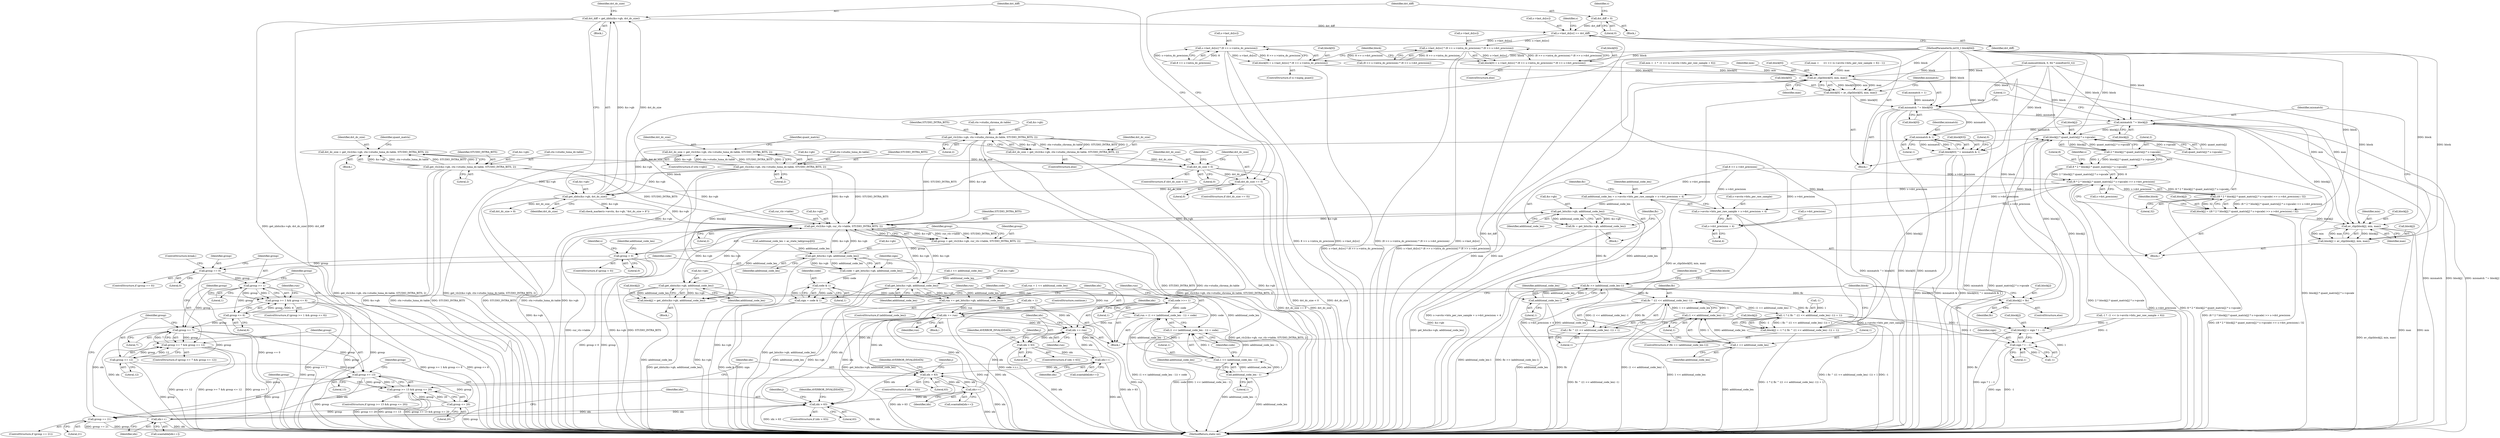digraph "0_FFmpeg_d227ed5d598340e719eff7156b1aa0a4469e9a6a@pointer" {
"1000321" [label="(Call,s->last_dc[cc] += dct_diff)"];
"1000290" [label="(Call,dct_diff = 0)"];
"1000295" [label="(Call,dct_diff = get_xbits(&s->gb, dct_dc_size))"];
"1000297" [label="(Call,get_xbits(&s->gb, dct_dc_size))"];
"1000254" [label="(Call,get_vlc2(&s->gb, ctx->studio_chroma_dc.table, STUDIO_INTRA_BITS, 2))"];
"1000239" [label="(Call,get_vlc2(&s->gb, ctx->studio_luma_dc.table, STUDIO_INTRA_BITS, 2))"];
"1000207" [label="(Call,get_vlc2(&s->gb, ctx->studio_luma_dc.table, STUDIO_INTRA_BITS, 2))"];
"1000286" [label="(Call,dct_dc_size == 0)"];
"1000272" [label="(Call,dct_dc_size < 0)"];
"1000252" [label="(Call,dct_dc_size = get_vlc2(&s->gb, ctx->studio_chroma_dc.table, STUDIO_INTRA_BITS, 2))"];
"1000237" [label="(Call,dct_dc_size = get_vlc2(&s->gb, ctx->studio_luma_dc.table, STUDIO_INTRA_BITS, 2))"];
"1000205" [label="(Call,dct_dc_size = get_vlc2(&s->gb, ctx->studio_luma_dc.table, STUDIO_INTRA_BITS, 2))"];
"1000336" [label="(Call,s->last_dc[cc] * (8 >> s->intra_dc_precision))"];
"1000332" [label="(Call,block[0] = s->last_dc[cc] * (8 >> s->intra_dc_precision))"];
"1000373" [label="(Call,av_clip(block[0], min, max))"];
"1000369" [label="(Call,block[0] = av_clip(block[0], min, max))"];
"1000379" [label="(Call,mismatch ^= block[0])"];
"1000659" [label="(Call,mismatch ^= block[j])"];
"1000634" [label="(Call,block[j] * quant_matrix[j] * s->qscale)"];
"1000632" [label="(Call,2 * block[j] * quant_matrix[j] * s->qscale)"];
"1000630" [label="(Call,8 * 2 * block[j] * quant_matrix[j] * s->qscale)"];
"1000629" [label="(Call,(8 * 2 * block[j] * quant_matrix[j] * s->qscale) >> s->dct_precision)"];
"1000575" [label="(Call,additional_code_len = s->avctx->bits_per_raw_sample + s->dct_precision + 4)"];
"1000590" [label="(Call,get_bits(&s->gb, additional_code_len))"];
"1000389" [label="(Call,get_vlc2(&s->gb, cur_vlc->table, STUDIO_INTRA_BITS, 2))"];
"1000387" [label="(Call,group = get_vlc2(&s->gb, cur_vlc->table, STUDIO_INTRA_BITS, 2))"];
"1000400" [label="(Call,group < 0)"];
"1000432" [label="(Call,group == 0)"];
"1000440" [label="(Call,group >= 1)"];
"1000439" [label="(Call,group >= 1 && group <= 6)"];
"1000443" [label="(Call,group <= 6)"];
"1000469" [label="(Call,group >= 7)"];
"1000468" [label="(Call,group >= 7 && group <= 12)"];
"1000472" [label="(Call,group <= 12)"];
"1000528" [label="(Call,group >= 13)"];
"1000527" [label="(Call,group >= 13 && group <= 20)"];
"1000531" [label="(Call,group <= 20)"];
"1000559" [label="(Call,group == 21)"];
"1000456" [label="(Call,get_bits(&s->gb, additional_code_len))"];
"1000454" [label="(Call,run += get_bits(&s->gb, additional_code_len))"];
"1000462" [label="(Call,idx += run)"];
"1000501" [label="(Call,idx += run)"];
"1000505" [label="(Call,idx > 63)"];
"1000514" [label="(Call,idx++)"];
"1000536" [label="(Call,idx > 63)"];
"1000545" [label="(Call,idx++)"];
"1000564" [label="(Call,idx > 63)"];
"1000573" [label="(Call,idx++)"];
"1000478" [label="(Call,get_bits(&s->gb, additional_code_len))"];
"1000476" [label="(Call,code = get_bits(&s->gb, additional_code_len))"];
"1000486" [label="(Call,code & 1)"];
"1000484" [label="(Call,sign = code & 1)"];
"1000489" [label="(Call,code >>= 1)"];
"1000492" [label="(Call,run = (1 << (additional_code_len - 1)) + code)"];
"1000494" [label="(Call,(1 << (additional_code_len - 1)) + code)"];
"1000497" [label="(Call,additional_code_len - 1)"];
"1000495" [label="(Call,1 << (additional_code_len - 1))"];
"1000551" [label="(Call,get_xbits(&s->gb, additional_code_len))"];
"1000547" [label="(Call,block[j] = get_xbits(&s->gb, additional_code_len))"];
"1000588" [label="(Call,flc = get_bits(&s->gb, additional_code_len))"];
"1000597" [label="(Call,flc >> (additional_code_len-1))"];
"1000610" [label="(Call,flc ^ ((1 << additional_code_len) -1))"];
"1000606" [label="(Call,-1 * (( flc ^ ((1 << additional_code_len) -1)) + 1))"];
"1000516" [label="(Call,block[j] = sign ? 1 : -1)"];
"1000520" [label="(Call,sign ? 1 : -1)"];
"1000602" [label="(Call,block[j] = -1 * (( flc ^ ((1 << additional_code_len) -1)) + 1))"];
"1000609" [label="(Call,( flc ^ ((1 << additional_code_len) -1)) + 1)"];
"1000619" [label="(Call,block[j] = flc)"];
"1000599" [label="(Call,additional_code_len-1)"];
"1000613" [label="(Call,1 << additional_code_len)"];
"1000612" [label="(Call,(1 << additional_code_len) -1)"];
"1000577" [label="(Call,s->avctx->bits_per_raw_sample + s->dct_precision + 4)"];
"1000583" [label="(Call,s->dct_precision + 4)"];
"1000628" [label="(Call,((8 * 2 * block[j] * quant_matrix[j] * s->qscale) >> s->dct_precision) / 32)"];
"1000624" [label="(Call,block[j] = ((8 * 2 * block[j] * quant_matrix[j] * s->qscale) >> s->dct_precision) / 32)"];
"1000653" [label="(Call,av_clip(block[j], min, max))"];
"1000649" [label="(Call,block[j] = av_clip(block[j], min, max))"];
"1000668" [label="(Call,mismatch & 1)"];
"1000664" [label="(Call,block[63] ^= mismatch & 1)"];
"1000352" [label="(Call,s->last_dc[cc] * (8 >> s->intra_dc_precision) * (8 >> s->dct_precision))"];
"1000348" [label="(Call,block[0] = s->last_dc[cc] * (8 >> s->intra_dc_precision) * (8 >> s->dct_precision))"];
"1000576" [label="(Identifier,additional_code_len)"];
"1000465" [label="(ControlStructure,continue;)"];
"1000400" [label="(Call,group < 0)"];
"1000629" [label="(Call,(8 * 2 * block[j] * quant_matrix[j] * s->qscale) >> s->dct_precision)"];
"1000438" [label="(ControlStructure,if (group >= 1 && group <= 6))"];
"1000385" [label="(Literal,1)"];
"1000660" [label="(Identifier,mismatch)"];
"1000388" [label="(Identifier,group)"];
"1000491" [label="(Literal,1)"];
"1000443" [label="(Call,group <= 6)"];
"1000668" [label="(Call,mismatch & 1)"];
"1000527" [label="(Call,group >= 13 && group <= 20)"];
"1000523" [label="(Call,-1)"];
"1000645" [label="(Call,s->dct_precision)"];
"1000651" [label="(Identifier,block)"];
"1000573" [label="(Call,idx++)"];
"1000507" [label="(Literal,63)"];
"1000597" [label="(Call,flc >> (additional_code_len-1))"];
"1000600" [label="(Identifier,additional_code_len)"];
"1000252" [label="(Call,dct_dc_size = get_vlc2(&s->gb, ctx->studio_chroma_dc.table, STUDIO_INTRA_BITS, 2))"];
"1000463" [label="(Identifier,idx)"];
"1000536" [label="(Call,idx > 63)"];
"1000623" [label="(Identifier,flc)"];
"1000492" [label="(Call,run = (1 << (additional_code_len - 1)) + code)"];
"1000264" [label="(Identifier,STUDIO_INTRA_BITS)"];
"1000406" [label="(Identifier,s)"];
"1000399" [label="(ControlStructure,if (group < 0))"];
"1000386" [label="(Block,)"];
"1000484" [label="(Call,sign = code & 1)"];
"1000552" [label="(Call,&s->gb)"];
"1000503" [label="(Identifier,run)"];
"1000630" [label="(Call,8 * 2 * block[j] * quant_matrix[j] * s->qscale)"];
"1000187" [label="(Call,mismatch = 1)"];
"1000250" [label="(Literal,2)"];
"1000272" [label="(Call,dct_dc_size < 0)"];
"1000369" [label="(Call,block[0] = av_clip(block[0], min, max))"];
"1000604" [label="(Identifier,block)"];
"1000442" [label="(Literal,1)"];
"1000547" [label="(Call,block[j] = get_xbits(&s->gb, additional_code_len))"];
"1000609" [label="(Call,( flc ^ ((1 << additional_code_len) -1)) + 1)"];
"1000615" [label="(Identifier,additional_code_len)"];
"1000364" [label="(Call,8 >> s->dct_precision)"];
"1000472" [label="(Call,group <= 12)"];
"1000201" [label="(Block,)"];
"1000498" [label="(Identifier,additional_code_len)"];
"1000302" [label="(Identifier,dct_dc_size)"];
"1000548" [label="(Call,block[j])"];
"1000233" [label="(ControlStructure,if (ctx->rgb))"];
"1000432" [label="(Call,group == 0)"];
"1000332" [label="(Call,block[0] = s->last_dc[cc] * (8 >> s->intra_dc_precision))"];
"1000473" [label="(Identifier,group)"];
"1000371" [label="(Identifier,block)"];
"1000298" [label="(Call,&s->gb)"];
"1000497" [label="(Call,additional_code_len - 1)"];
"1000624" [label="(Call,block[j] = ((8 * 2 * block[j] * quant_matrix[j] * s->qscale) >> s->dct_precision) / 32)"];
"1000456" [label="(Call,get_bits(&s->gb, additional_code_len))"];
"1000297" [label="(Call,get_xbits(&s->gb, dct_dc_size))"];
"1000109" [label="(MethodParameterIn,int32_t block[64])"];
"1000434" [label="(Literal,0)"];
"1000612" [label="(Call,(1 << additional_code_len) -1)"];
"1000470" [label="(Identifier,group)"];
"1000664" [label="(Call,block[63] ^= mismatch & 1)"];
"1000506" [label="(Identifier,idx)"];
"1000322" [label="(Call,s->last_dc[cc])"];
"1000486" [label="(Call,code & 1)"];
"1000628" [label="(Call,((8 * 2 * block[j] * quant_matrix[j] * s->qscale) >> s->dct_precision) / 32)"];
"1000560" [label="(Identifier,group)"];
"1000570" [label="(Identifier,j)"];
"1000520" [label="(Call,sign ? 1 : -1)"];
"1000596" [label="(ControlStructure,if (flc >> (additional_code_len-1)))"];
"1000330" [label="(Identifier,s)"];
"1000526" [label="(ControlStructure,if (group >= 13 && group <= 20))"];
"1000496" [label="(Literal,1)"];
"1000336" [label="(Call,s->last_dc[cc] * (8 >> s->intra_dc_precision))"];
"1000649" [label="(Call,block[j] = av_clip(block[j], min, max))"];
"1000564" [label="(Call,idx > 63)"];
"1000669" [label="(Identifier,mismatch)"];
"1000265" [label="(Literal,2)"];
"1000517" [label="(Call,block[j])"];
"1000542" [label="(Identifier,j)"];
"1000324" [label="(Identifier,s)"];
"1000568" [label="(Identifier,AVERROR_INVALIDDATA)"];
"1000286" [label="(Call,dct_dc_size == 0)"];
"1000253" [label="(Identifier,dct_dc_size)"];
"1000565" [label="(Identifier,idx)"];
"1000632" [label="(Call,2 * block[j] * quant_matrix[j] * s->qscale)"];
"1000625" [label="(Call,block[j])"];
"1000212" [label="(Call,ctx->studio_luma_dc.table)"];
"1000333" [label="(Call,block[0])"];
"1000381" [label="(Call,block[0])"];
"1000433" [label="(Identifier,group)"];
"1000159" [label="(Call,min = -1 *  (1 << (s->avctx->bits_per_raw_sample + 6)))"];
"1000439" [label="(Call,group >= 1 && group <= 6)"];
"1000537" [label="(Identifier,idx)"];
"1000595" [label="(Identifier,additional_code_len)"];
"1000505" [label="(Call,idx > 63)"];
"1000327" [label="(Identifier,dct_diff)"];
"1000217" [label="(Identifier,STUDIO_INTRA_BITS)"];
"1000485" [label="(Identifier,sign)"];
"1000659" [label="(Call,mismatch ^= block[j])"];
"1000588" [label="(Call,flc = get_bits(&s->gb, additional_code_len))"];
"1000500" [label="(Identifier,code)"];
"1000259" [label="(Call,ctx->studio_chroma_dc.table)"];
"1000577" [label="(Call,s->avctx->bits_per_raw_sample + s->dct_precision + 4)"];
"1000571" [label="(Call,scantable[idx++])"];
"1000672" [label="(Literal,0)"];
"1000387" [label="(Call,group = get_vlc2(&s->gb, cur_vlc->table, STUDIO_INTRA_BITS, 2))"];
"1000352" [label="(Call,s->last_dc[cc] * (8 >> s->intra_dc_precision) * (8 >> s->dct_precision))"];
"1000446" [label="(Block,)"];
"1000530" [label="(Literal,13)"];
"1000635" [label="(Call,block[j])"];
"1000287" [label="(Identifier,dct_dc_size)"];
"1000412" [label="(Call,additional_code_len = ac_state_tab[group][0])"];
"1000511" [label="(Identifier,j)"];
"1000543" [label="(Call,scantable[idx++])"];
"1000561" [label="(Literal,21)"];
"1000448" [label="(Identifier,run)"];
"1000305" [label="(Identifier,dct_dc_size)"];
"1000474" [label="(Literal,12)"];
"1000634" [label="(Call,block[j] * quant_matrix[j] * s->qscale)"];
"1000444" [label="(Identifier,group)"];
"1000540" [label="(Identifier,AVERROR_INVALIDDATA)"];
"1000379" [label="(Call,mismatch ^= block[0])"];
"1000493" [label="(Identifier,run)"];
"1000190" [label="(Call,memset(block, 0, 64 * sizeof(int32_t)))"];
"1000161" [label="(Call,-1 *  (1 << (s->avctx->bits_per_raw_sample + 6)))"];
"1000267" [label="(Identifier,quant_matrix)"];
"1000532" [label="(Identifier,group)"];
"1000440" [label="(Call,group >= 1)"];
"1000452" [label="(ControlStructure,if (additional_code_len))"];
"1000613" [label="(Call,1 << additional_code_len)"];
"1000254" [label="(Call,get_vlc2(&s->gb, ctx->studio_chroma_dc.table, STUDIO_INTRA_BITS, 2))"];
"1000455" [label="(Identifier,run)"];
"1000488" [label="(Literal,1)"];
"1000461" [label="(Identifier,additional_code_len)"];
"1000535" [label="(ControlStructure,if (idx > 63))"];
"1000285" [label="(ControlStructure,if (dct_dc_size == 0))"];
"1000291" [label="(Identifier,dct_diff)"];
"1000476" [label="(Call,code = get_bits(&s->gb, additional_code_len))"];
"1000626" [label="(Identifier,block)"];
"1000499" [label="(Literal,1)"];
"1000558" [label="(ControlStructure,if (group == 21))"];
"1000342" [label="(Call,8 >> s->intra_dc_precision)"];
"1000583" [label="(Call,s->dct_precision + 4)"];
"1000380" [label="(Identifier,mismatch)"];
"1000638" [label="(Call,quant_matrix[j] * s->qscale)"];
"1000337" [label="(Call,s->last_dc[cc])"];
"1000447" [label="(Call,run = 1 << additional_code_len)"];
"1000292" [label="(Literal,0)"];
"1000377" [label="(Identifier,min)"];
"1000534" [label="(Block,)"];
"1000521" [label="(Identifier,sign)"];
"1000441" [label="(Identifier,group)"];
"1000240" [label="(Call,&s->gb)"];
"1000489" [label="(Call,code >>= 1)"];
"1000531" [label="(Call,group <= 20)"];
"1000606" [label="(Call,-1 * (( flc ^ ((1 << additional_code_len) -1)) + 1))"];
"1000475" [label="(Block,)"];
"1000126" [label="(Call,idx = 1)"];
"1000620" [label="(Call,block[j])"];
"1000587" [label="(Literal,4)"];
"1000374" [label="(Call,block[0])"];
"1000468" [label="(Call,group >= 7 && group <= 12)"];
"1000244" [label="(Call,ctx->studio_luma_dc.table)"];
"1000478" [label="(Call,get_bits(&s->gb, additional_code_len))"];
"1000431" [label="(ControlStructure,if (group == 0))"];
"1000614" [label="(Literal,1)"];
"1000658" [label="(Identifier,max)"];
"1000546" [label="(Identifier,idx)"];
"1000290" [label="(Call,dct_diff = 0)"];
"1000619" [label="(Call,block[j] = flc)"];
"1000650" [label="(Call,block[j])"];
"1000490" [label="(Identifier,code)"];
"1000516" [label="(Call,block[j] = sign ? 1 : -1)"];
"1000494" [label="(Call,(1 << (additional_code_len - 1)) + code)"];
"1000483" [label="(Identifier,additional_code_len)"];
"1000522" [label="(Literal,1)"];
"1000654" [label="(Call,block[j])"];
"1000502" [label="(Identifier,idx)"];
"1000607" [label="(Call,-1)"];
"1000271" [label="(ControlStructure,if (dct_dc_size < 0))"];
"1000479" [label="(Call,&s->gb)"];
"1000238" [label="(Identifier,dct_dc_size)"];
"1000349" [label="(Call,block[0])"];
"1000538" [label="(Literal,63)"];
"1000661" [label="(Call,block[j])"];
"1000445" [label="(Literal,6)"];
"1000304" [label="(Call,dct_dc_size > 8)"];
"1000545" [label="(Call,idx++)"];
"1000633" [label="(Literal,2)"];
"1000574" [label="(Identifier,idx)"];
"1000617" [label="(Literal,1)"];
"1000401" [label="(Identifier,group)"];
"1000467" [label="(ControlStructure,if (group >= 7 && group <= 12))"];
"1000495" [label="(Call,1 << (additional_code_len - 1))"];
"1000665" [label="(Call,block[63])"];
"1000394" [label="(Call,cur_vlc->table)"];
"1000562" [label="(Block,)"];
"1000602" [label="(Call,block[j] = -1 * (( flc ^ ((1 << additional_code_len) -1)) + 1))"];
"1000471" [label="(Literal,7)"];
"1000449" [label="(Call,1 << additional_code_len)"];
"1000563" [label="(ControlStructure,if (idx > 63))"];
"1000590" [label="(Call,get_bits(&s->gb, additional_code_len))"];
"1000591" [label="(Call,&s->gb)"];
"1000512" [label="(Call,scantable[idx++])"];
"1000207" [label="(Call,get_vlc2(&s->gb, ctx->studio_luma_dc.table, STUDIO_INTRA_BITS, 2))"];
"1000347" [label="(ControlStructure,else)"];
"1000603" [label="(Call,block[j])"];
"1000255" [label="(Call,&s->gb)"];
"1000294" [label="(Block,)"];
"1000288" [label="(Literal,0)"];
"1000529" [label="(Identifier,group)"];
"1000464" [label="(Identifier,run)"];
"1000610" [label="(Call,flc ^ ((1 << additional_code_len) -1))"];
"1000646" [label="(Identifier,s)"];
"1000289" [label="(Block,)"];
"1000239" [label="(Call,get_vlc2(&s->gb, ctx->studio_luma_dc.table, STUDIO_INTRA_BITS, 2))"];
"1000378" [label="(Identifier,max)"];
"1000653" [label="(Call,av_clip(block[j], min, max))"];
"1000575" [label="(Call,additional_code_len = s->avctx->bits_per_raw_sample + s->dct_precision + 4)"];
"1000599" [label="(Call,additional_code_len-1)"];
"1000348" [label="(Call,block[0] = s->last_dc[cc] * (8 >> s->intra_dc_precision) * (8 >> s->dct_precision))"];
"1000321" [label="(Call,s->last_dc[cc] += dct_diff)"];
"1000477" [label="(Identifier,code)"];
"1000589" [label="(Identifier,flc)"];
"1000220" [label="(Identifier,quant_matrix)"];
"1000598" [label="(Identifier,flc)"];
"1000584" [label="(Call,s->dct_precision)"];
"1000670" [label="(Literal,1)"];
"1000436" [label="(ControlStructure,break;)"];
"1000218" [label="(Literal,2)"];
"1000469" [label="(Call,group >= 7)"];
"1000389" [label="(Call,get_vlc2(&s->gb, cur_vlc->table, STUDIO_INTRA_BITS, 2))"];
"1000454" [label="(Call,run += get_bits(&s->gb, additional_code_len))"];
"1000509" [label="(Identifier,AVERROR_INVALIDDATA)"];
"1000295" [label="(Call,dct_diff = get_xbits(&s->gb, dct_dc_size))"];
"1000390" [label="(Call,&s->gb)"];
"1000296" [label="(Identifier,dct_diff)"];
"1000648" [label="(Literal,32)"];
"1000174" [label="(Call,max =      ((1 << (s->avctx->bits_per_raw_sample + 6)) - 1))"];
"1000514" [label="(Call,idx++)"];
"1000578" [label="(Call,s->avctx->bits_per_raw_sample)"];
"1000251" [label="(ControlStructure,else)"];
"1000618" [label="(ControlStructure,else)"];
"1000397" [label="(Identifier,STUDIO_INTRA_BITS)"];
"1000457" [label="(Call,&s->gb)"];
"1000205" [label="(Call,dct_dc_size = get_vlc2(&s->gb, ctx->studio_luma_dc.table, STUDIO_INTRA_BITS, 2))"];
"1000402" [label="(Literal,0)"];
"1000559" [label="(Call,group == 21)"];
"1000601" [label="(Literal,1)"];
"1000501" [label="(Call,idx += run)"];
"1000328" [label="(ControlStructure,if (s->mpeg_quant))"];
"1000566" [label="(Literal,63)"];
"1000249" [label="(Identifier,STUDIO_INTRA_BITS)"];
"1000487" [label="(Identifier,code)"];
"1000515" [label="(Identifier,idx)"];
"1000370" [label="(Call,block[0])"];
"1000621" [label="(Identifier,block)"];
"1000413" [label="(Identifier,additional_code_len)"];
"1000611" [label="(Identifier,flc)"];
"1000273" [label="(Identifier,dct_dc_size)"];
"1000528" [label="(Call,group >= 13)"];
"1000111" [label="(Block,)"];
"1000616" [label="(Literal,1)"];
"1000358" [label="(Call,(8 >> s->intra_dc_precision) * (8 >> s->dct_precision))"];
"1000373" [label="(Call,av_clip(block[0], min, max))"];
"1000237" [label="(Call,dct_dc_size = get_vlc2(&s->gb, ctx->studio_luma_dc.table, STUDIO_INTRA_BITS, 2))"];
"1000206" [label="(Identifier,dct_dc_size)"];
"1000551" [label="(Call,get_xbits(&s->gb, additional_code_len))"];
"1000556" [label="(Identifier,additional_code_len)"];
"1000631" [label="(Literal,8)"];
"1000504" [label="(ControlStructure,if (idx > 63))"];
"1000398" [label="(Literal,2)"];
"1000673" [label="(MethodReturn,static int)"];
"1000208" [label="(Call,&s->gb)"];
"1000278" [label="(Identifier,s)"];
"1000353" [label="(Call,s->last_dc[cc])"];
"1000462" [label="(Call,idx += run)"];
"1000657" [label="(Identifier,min)"];
"1000274" [label="(Literal,0)"];
"1000310" [label="(Call,check_marker(s->avctx, &s->gb, \"dct_dc_size > 8\"))"];
"1000533" [label="(Literal,20)"];
"1000321" -> "1000111"  [label="AST: "];
"1000321" -> "1000327"  [label="CFG: "];
"1000322" -> "1000321"  [label="AST: "];
"1000327" -> "1000321"  [label="AST: "];
"1000330" -> "1000321"  [label="CFG: "];
"1000321" -> "1000673"  [label="DDG: dct_diff"];
"1000290" -> "1000321"  [label="DDG: dct_diff"];
"1000295" -> "1000321"  [label="DDG: dct_diff"];
"1000321" -> "1000336"  [label="DDG: s->last_dc[cc]"];
"1000321" -> "1000352"  [label="DDG: s->last_dc[cc]"];
"1000290" -> "1000289"  [label="AST: "];
"1000290" -> "1000292"  [label="CFG: "];
"1000291" -> "1000290"  [label="AST: "];
"1000292" -> "1000290"  [label="AST: "];
"1000324" -> "1000290"  [label="CFG: "];
"1000295" -> "1000294"  [label="AST: "];
"1000295" -> "1000297"  [label="CFG: "];
"1000296" -> "1000295"  [label="AST: "];
"1000297" -> "1000295"  [label="AST: "];
"1000305" -> "1000295"  [label="CFG: "];
"1000295" -> "1000673"  [label="DDG: dct_diff"];
"1000295" -> "1000673"  [label="DDG: get_xbits(&s->gb, dct_dc_size)"];
"1000297" -> "1000295"  [label="DDG: &s->gb"];
"1000297" -> "1000295"  [label="DDG: dct_dc_size"];
"1000297" -> "1000302"  [label="CFG: "];
"1000298" -> "1000297"  [label="AST: "];
"1000302" -> "1000297"  [label="AST: "];
"1000297" -> "1000673"  [label="DDG: &s->gb"];
"1000254" -> "1000297"  [label="DDG: &s->gb"];
"1000239" -> "1000297"  [label="DDG: &s->gb"];
"1000207" -> "1000297"  [label="DDG: &s->gb"];
"1000286" -> "1000297"  [label="DDG: dct_dc_size"];
"1000297" -> "1000304"  [label="DDG: dct_dc_size"];
"1000297" -> "1000310"  [label="DDG: &s->gb"];
"1000297" -> "1000389"  [label="DDG: &s->gb"];
"1000254" -> "1000252"  [label="AST: "];
"1000254" -> "1000265"  [label="CFG: "];
"1000255" -> "1000254"  [label="AST: "];
"1000259" -> "1000254"  [label="AST: "];
"1000264" -> "1000254"  [label="AST: "];
"1000265" -> "1000254"  [label="AST: "];
"1000252" -> "1000254"  [label="CFG: "];
"1000254" -> "1000673"  [label="DDG: ctx->studio_chroma_dc.table"];
"1000254" -> "1000673"  [label="DDG: &s->gb"];
"1000254" -> "1000673"  [label="DDG: STUDIO_INTRA_BITS"];
"1000254" -> "1000252"  [label="DDG: &s->gb"];
"1000254" -> "1000252"  [label="DDG: ctx->studio_chroma_dc.table"];
"1000254" -> "1000252"  [label="DDG: STUDIO_INTRA_BITS"];
"1000254" -> "1000252"  [label="DDG: 2"];
"1000254" -> "1000389"  [label="DDG: &s->gb"];
"1000254" -> "1000389"  [label="DDG: STUDIO_INTRA_BITS"];
"1000239" -> "1000237"  [label="AST: "];
"1000239" -> "1000250"  [label="CFG: "];
"1000240" -> "1000239"  [label="AST: "];
"1000244" -> "1000239"  [label="AST: "];
"1000249" -> "1000239"  [label="AST: "];
"1000250" -> "1000239"  [label="AST: "];
"1000237" -> "1000239"  [label="CFG: "];
"1000239" -> "1000673"  [label="DDG: &s->gb"];
"1000239" -> "1000673"  [label="DDG: ctx->studio_luma_dc.table"];
"1000239" -> "1000673"  [label="DDG: STUDIO_INTRA_BITS"];
"1000239" -> "1000237"  [label="DDG: &s->gb"];
"1000239" -> "1000237"  [label="DDG: ctx->studio_luma_dc.table"];
"1000239" -> "1000237"  [label="DDG: STUDIO_INTRA_BITS"];
"1000239" -> "1000237"  [label="DDG: 2"];
"1000239" -> "1000389"  [label="DDG: &s->gb"];
"1000239" -> "1000389"  [label="DDG: STUDIO_INTRA_BITS"];
"1000207" -> "1000205"  [label="AST: "];
"1000207" -> "1000218"  [label="CFG: "];
"1000208" -> "1000207"  [label="AST: "];
"1000212" -> "1000207"  [label="AST: "];
"1000217" -> "1000207"  [label="AST: "];
"1000218" -> "1000207"  [label="AST: "];
"1000205" -> "1000207"  [label="CFG: "];
"1000207" -> "1000673"  [label="DDG: STUDIO_INTRA_BITS"];
"1000207" -> "1000673"  [label="DDG: &s->gb"];
"1000207" -> "1000673"  [label="DDG: ctx->studio_luma_dc.table"];
"1000207" -> "1000205"  [label="DDG: &s->gb"];
"1000207" -> "1000205"  [label="DDG: ctx->studio_luma_dc.table"];
"1000207" -> "1000205"  [label="DDG: STUDIO_INTRA_BITS"];
"1000207" -> "1000205"  [label="DDG: 2"];
"1000207" -> "1000389"  [label="DDG: &s->gb"];
"1000207" -> "1000389"  [label="DDG: STUDIO_INTRA_BITS"];
"1000286" -> "1000285"  [label="AST: "];
"1000286" -> "1000288"  [label="CFG: "];
"1000287" -> "1000286"  [label="AST: "];
"1000288" -> "1000286"  [label="AST: "];
"1000291" -> "1000286"  [label="CFG: "];
"1000296" -> "1000286"  [label="CFG: "];
"1000286" -> "1000673"  [label="DDG: dct_dc_size == 0"];
"1000286" -> "1000673"  [label="DDG: dct_dc_size"];
"1000272" -> "1000286"  [label="DDG: dct_dc_size"];
"1000272" -> "1000271"  [label="AST: "];
"1000272" -> "1000274"  [label="CFG: "];
"1000273" -> "1000272"  [label="AST: "];
"1000274" -> "1000272"  [label="AST: "];
"1000278" -> "1000272"  [label="CFG: "];
"1000287" -> "1000272"  [label="CFG: "];
"1000272" -> "1000673"  [label="DDG: dct_dc_size"];
"1000272" -> "1000673"  [label="DDG: dct_dc_size < 0"];
"1000252" -> "1000272"  [label="DDG: dct_dc_size"];
"1000237" -> "1000272"  [label="DDG: dct_dc_size"];
"1000205" -> "1000272"  [label="DDG: dct_dc_size"];
"1000252" -> "1000251"  [label="AST: "];
"1000253" -> "1000252"  [label="AST: "];
"1000267" -> "1000252"  [label="CFG: "];
"1000252" -> "1000673"  [label="DDG: get_vlc2(&s->gb, ctx->studio_chroma_dc.table, STUDIO_INTRA_BITS, 2)"];
"1000237" -> "1000233"  [label="AST: "];
"1000238" -> "1000237"  [label="AST: "];
"1000267" -> "1000237"  [label="CFG: "];
"1000237" -> "1000673"  [label="DDG: get_vlc2(&s->gb, ctx->studio_luma_dc.table, STUDIO_INTRA_BITS, 2)"];
"1000205" -> "1000201"  [label="AST: "];
"1000206" -> "1000205"  [label="AST: "];
"1000220" -> "1000205"  [label="CFG: "];
"1000205" -> "1000673"  [label="DDG: get_vlc2(&s->gb, ctx->studio_luma_dc.table, STUDIO_INTRA_BITS, 2)"];
"1000336" -> "1000332"  [label="AST: "];
"1000336" -> "1000342"  [label="CFG: "];
"1000337" -> "1000336"  [label="AST: "];
"1000342" -> "1000336"  [label="AST: "];
"1000332" -> "1000336"  [label="CFG: "];
"1000336" -> "1000673"  [label="DDG: 8 >> s->intra_dc_precision"];
"1000336" -> "1000673"  [label="DDG: s->last_dc[cc]"];
"1000336" -> "1000332"  [label="DDG: s->last_dc[cc]"];
"1000336" -> "1000332"  [label="DDG: 8 >> s->intra_dc_precision"];
"1000342" -> "1000336"  [label="DDG: 8"];
"1000342" -> "1000336"  [label="DDG: s->intra_dc_precision"];
"1000332" -> "1000328"  [label="AST: "];
"1000333" -> "1000332"  [label="AST: "];
"1000371" -> "1000332"  [label="CFG: "];
"1000332" -> "1000673"  [label="DDG: s->last_dc[cc] * (8 >> s->intra_dc_precision)"];
"1000109" -> "1000332"  [label="DDG: block"];
"1000332" -> "1000373"  [label="DDG: block[0]"];
"1000373" -> "1000369"  [label="AST: "];
"1000373" -> "1000378"  [label="CFG: "];
"1000374" -> "1000373"  [label="AST: "];
"1000377" -> "1000373"  [label="AST: "];
"1000378" -> "1000373"  [label="AST: "];
"1000369" -> "1000373"  [label="CFG: "];
"1000373" -> "1000673"  [label="DDG: min"];
"1000373" -> "1000673"  [label="DDG: max"];
"1000373" -> "1000369"  [label="DDG: block[0]"];
"1000373" -> "1000369"  [label="DDG: min"];
"1000373" -> "1000369"  [label="DDG: max"];
"1000348" -> "1000373"  [label="DDG: block[0]"];
"1000190" -> "1000373"  [label="DDG: block"];
"1000109" -> "1000373"  [label="DDG: block"];
"1000159" -> "1000373"  [label="DDG: min"];
"1000174" -> "1000373"  [label="DDG: max"];
"1000373" -> "1000653"  [label="DDG: min"];
"1000373" -> "1000653"  [label="DDG: max"];
"1000369" -> "1000111"  [label="AST: "];
"1000370" -> "1000369"  [label="AST: "];
"1000380" -> "1000369"  [label="CFG: "];
"1000369" -> "1000673"  [label="DDG: av_clip(block[0], min, max)"];
"1000109" -> "1000369"  [label="DDG: block"];
"1000369" -> "1000379"  [label="DDG: block[0]"];
"1000379" -> "1000111"  [label="AST: "];
"1000379" -> "1000381"  [label="CFG: "];
"1000380" -> "1000379"  [label="AST: "];
"1000381" -> "1000379"  [label="AST: "];
"1000385" -> "1000379"  [label="CFG: "];
"1000379" -> "1000673"  [label="DDG: mismatch"];
"1000379" -> "1000673"  [label="DDG: mismatch ^= block[0]"];
"1000379" -> "1000673"  [label="DDG: block[0]"];
"1000187" -> "1000379"  [label="DDG: mismatch"];
"1000190" -> "1000379"  [label="DDG: block"];
"1000109" -> "1000379"  [label="DDG: block"];
"1000379" -> "1000659"  [label="DDG: mismatch"];
"1000379" -> "1000668"  [label="DDG: mismatch"];
"1000659" -> "1000386"  [label="AST: "];
"1000659" -> "1000661"  [label="CFG: "];
"1000660" -> "1000659"  [label="AST: "];
"1000661" -> "1000659"  [label="AST: "];
"1000385" -> "1000659"  [label="CFG: "];
"1000659" -> "1000673"  [label="DDG: mismatch"];
"1000659" -> "1000673"  [label="DDG: block[j]"];
"1000659" -> "1000673"  [label="DDG: mismatch ^= block[j]"];
"1000659" -> "1000634"  [label="DDG: block[j]"];
"1000649" -> "1000659"  [label="DDG: block[j]"];
"1000190" -> "1000659"  [label="DDG: block"];
"1000109" -> "1000659"  [label="DDG: block"];
"1000659" -> "1000668"  [label="DDG: mismatch"];
"1000634" -> "1000632"  [label="AST: "];
"1000634" -> "1000638"  [label="CFG: "];
"1000635" -> "1000634"  [label="AST: "];
"1000638" -> "1000634"  [label="AST: "];
"1000632" -> "1000634"  [label="CFG: "];
"1000634" -> "1000673"  [label="DDG: quant_matrix[j] * s->qscale"];
"1000634" -> "1000632"  [label="DDG: block[j]"];
"1000634" -> "1000632"  [label="DDG: quant_matrix[j] * s->qscale"];
"1000547" -> "1000634"  [label="DDG: block[j]"];
"1000190" -> "1000634"  [label="DDG: block"];
"1000602" -> "1000634"  [label="DDG: block[j]"];
"1000516" -> "1000634"  [label="DDG: block[j]"];
"1000619" -> "1000634"  [label="DDG: block[j]"];
"1000109" -> "1000634"  [label="DDG: block"];
"1000638" -> "1000634"  [label="DDG: quant_matrix[j]"];
"1000638" -> "1000634"  [label="DDG: s->qscale"];
"1000632" -> "1000630"  [label="AST: "];
"1000633" -> "1000632"  [label="AST: "];
"1000630" -> "1000632"  [label="CFG: "];
"1000632" -> "1000673"  [label="DDG: block[j] * quant_matrix[j] * s->qscale"];
"1000632" -> "1000630"  [label="DDG: 2"];
"1000632" -> "1000630"  [label="DDG: block[j] * quant_matrix[j] * s->qscale"];
"1000630" -> "1000629"  [label="AST: "];
"1000631" -> "1000630"  [label="AST: "];
"1000646" -> "1000630"  [label="CFG: "];
"1000630" -> "1000673"  [label="DDG: 2 * block[j] * quant_matrix[j] * s->qscale"];
"1000630" -> "1000629"  [label="DDG: 8"];
"1000630" -> "1000629"  [label="DDG: 2 * block[j] * quant_matrix[j] * s->qscale"];
"1000629" -> "1000628"  [label="AST: "];
"1000629" -> "1000645"  [label="CFG: "];
"1000645" -> "1000629"  [label="AST: "];
"1000648" -> "1000629"  [label="CFG: "];
"1000629" -> "1000673"  [label="DDG: 8 * 2 * block[j] * quant_matrix[j] * s->qscale"];
"1000629" -> "1000673"  [label="DDG: s->dct_precision"];
"1000629" -> "1000575"  [label="DDG: s->dct_precision"];
"1000629" -> "1000577"  [label="DDG: s->dct_precision"];
"1000629" -> "1000583"  [label="DDG: s->dct_precision"];
"1000629" -> "1000628"  [label="DDG: 8 * 2 * block[j] * quant_matrix[j] * s->qscale"];
"1000629" -> "1000628"  [label="DDG: s->dct_precision"];
"1000364" -> "1000629"  [label="DDG: s->dct_precision"];
"1000575" -> "1000562"  [label="AST: "];
"1000575" -> "1000577"  [label="CFG: "];
"1000576" -> "1000575"  [label="AST: "];
"1000577" -> "1000575"  [label="AST: "];
"1000589" -> "1000575"  [label="CFG: "];
"1000575" -> "1000673"  [label="DDG: s->avctx->bits_per_raw_sample + s->dct_precision + 4"];
"1000364" -> "1000575"  [label="DDG: s->dct_precision"];
"1000575" -> "1000590"  [label="DDG: additional_code_len"];
"1000590" -> "1000588"  [label="AST: "];
"1000590" -> "1000595"  [label="CFG: "];
"1000591" -> "1000590"  [label="AST: "];
"1000595" -> "1000590"  [label="AST: "];
"1000588" -> "1000590"  [label="CFG: "];
"1000590" -> "1000673"  [label="DDG: &s->gb"];
"1000590" -> "1000389"  [label="DDG: &s->gb"];
"1000590" -> "1000588"  [label="DDG: &s->gb"];
"1000590" -> "1000588"  [label="DDG: additional_code_len"];
"1000389" -> "1000590"  [label="DDG: &s->gb"];
"1000590" -> "1000599"  [label="DDG: additional_code_len"];
"1000389" -> "1000387"  [label="AST: "];
"1000389" -> "1000398"  [label="CFG: "];
"1000390" -> "1000389"  [label="AST: "];
"1000394" -> "1000389"  [label="AST: "];
"1000397" -> "1000389"  [label="AST: "];
"1000398" -> "1000389"  [label="AST: "];
"1000387" -> "1000389"  [label="CFG: "];
"1000389" -> "1000673"  [label="DDG: STUDIO_INTRA_BITS"];
"1000389" -> "1000673"  [label="DDG: cur_vlc->table"];
"1000389" -> "1000673"  [label="DDG: &s->gb"];
"1000389" -> "1000387"  [label="DDG: &s->gb"];
"1000389" -> "1000387"  [label="DDG: cur_vlc->table"];
"1000389" -> "1000387"  [label="DDG: STUDIO_INTRA_BITS"];
"1000389" -> "1000387"  [label="DDG: 2"];
"1000456" -> "1000389"  [label="DDG: &s->gb"];
"1000478" -> "1000389"  [label="DDG: &s->gb"];
"1000310" -> "1000389"  [label="DDG: &s->gb"];
"1000551" -> "1000389"  [label="DDG: &s->gb"];
"1000389" -> "1000456"  [label="DDG: &s->gb"];
"1000389" -> "1000478"  [label="DDG: &s->gb"];
"1000389" -> "1000551"  [label="DDG: &s->gb"];
"1000387" -> "1000386"  [label="AST: "];
"1000388" -> "1000387"  [label="AST: "];
"1000401" -> "1000387"  [label="CFG: "];
"1000387" -> "1000673"  [label="DDG: get_vlc2(&s->gb, cur_vlc->table, STUDIO_INTRA_BITS, 2)"];
"1000387" -> "1000400"  [label="DDG: group"];
"1000400" -> "1000399"  [label="AST: "];
"1000400" -> "1000402"  [label="CFG: "];
"1000401" -> "1000400"  [label="AST: "];
"1000402" -> "1000400"  [label="AST: "];
"1000406" -> "1000400"  [label="CFG: "];
"1000413" -> "1000400"  [label="CFG: "];
"1000400" -> "1000673"  [label="DDG: group"];
"1000400" -> "1000673"  [label="DDG: group < 0"];
"1000400" -> "1000432"  [label="DDG: group"];
"1000432" -> "1000431"  [label="AST: "];
"1000432" -> "1000434"  [label="CFG: "];
"1000433" -> "1000432"  [label="AST: "];
"1000434" -> "1000432"  [label="AST: "];
"1000436" -> "1000432"  [label="CFG: "];
"1000441" -> "1000432"  [label="CFG: "];
"1000432" -> "1000673"  [label="DDG: group == 0"];
"1000432" -> "1000673"  [label="DDG: group"];
"1000432" -> "1000440"  [label="DDG: group"];
"1000440" -> "1000439"  [label="AST: "];
"1000440" -> "1000442"  [label="CFG: "];
"1000441" -> "1000440"  [label="AST: "];
"1000442" -> "1000440"  [label="AST: "];
"1000444" -> "1000440"  [label="CFG: "];
"1000439" -> "1000440"  [label="CFG: "];
"1000440" -> "1000673"  [label="DDG: group"];
"1000440" -> "1000439"  [label="DDG: group"];
"1000440" -> "1000439"  [label="DDG: 1"];
"1000440" -> "1000443"  [label="DDG: group"];
"1000440" -> "1000469"  [label="DDG: group"];
"1000439" -> "1000438"  [label="AST: "];
"1000439" -> "1000443"  [label="CFG: "];
"1000443" -> "1000439"  [label="AST: "];
"1000448" -> "1000439"  [label="CFG: "];
"1000470" -> "1000439"  [label="CFG: "];
"1000439" -> "1000673"  [label="DDG: group <= 6"];
"1000439" -> "1000673"  [label="DDG: group >= 1"];
"1000439" -> "1000673"  [label="DDG: group >= 1 && group <= 6"];
"1000443" -> "1000439"  [label="DDG: group"];
"1000443" -> "1000439"  [label="DDG: 6"];
"1000443" -> "1000445"  [label="CFG: "];
"1000444" -> "1000443"  [label="AST: "];
"1000445" -> "1000443"  [label="AST: "];
"1000443" -> "1000673"  [label="DDG: group"];
"1000443" -> "1000469"  [label="DDG: group"];
"1000469" -> "1000468"  [label="AST: "];
"1000469" -> "1000471"  [label="CFG: "];
"1000470" -> "1000469"  [label="AST: "];
"1000471" -> "1000469"  [label="AST: "];
"1000473" -> "1000469"  [label="CFG: "];
"1000468" -> "1000469"  [label="CFG: "];
"1000469" -> "1000673"  [label="DDG: group"];
"1000469" -> "1000468"  [label="DDG: group"];
"1000469" -> "1000468"  [label="DDG: 7"];
"1000469" -> "1000472"  [label="DDG: group"];
"1000469" -> "1000528"  [label="DDG: group"];
"1000468" -> "1000467"  [label="AST: "];
"1000468" -> "1000472"  [label="CFG: "];
"1000472" -> "1000468"  [label="AST: "];
"1000477" -> "1000468"  [label="CFG: "];
"1000529" -> "1000468"  [label="CFG: "];
"1000468" -> "1000673"  [label="DDG: group <= 12"];
"1000468" -> "1000673"  [label="DDG: group >= 7 && group <= 12"];
"1000468" -> "1000673"  [label="DDG: group >= 7"];
"1000472" -> "1000468"  [label="DDG: group"];
"1000472" -> "1000468"  [label="DDG: 12"];
"1000472" -> "1000474"  [label="CFG: "];
"1000473" -> "1000472"  [label="AST: "];
"1000474" -> "1000472"  [label="AST: "];
"1000472" -> "1000673"  [label="DDG: group"];
"1000472" -> "1000528"  [label="DDG: group"];
"1000528" -> "1000527"  [label="AST: "];
"1000528" -> "1000530"  [label="CFG: "];
"1000529" -> "1000528"  [label="AST: "];
"1000530" -> "1000528"  [label="AST: "];
"1000532" -> "1000528"  [label="CFG: "];
"1000527" -> "1000528"  [label="CFG: "];
"1000528" -> "1000673"  [label="DDG: group"];
"1000528" -> "1000527"  [label="DDG: group"];
"1000528" -> "1000527"  [label="DDG: 13"];
"1000528" -> "1000531"  [label="DDG: group"];
"1000528" -> "1000559"  [label="DDG: group"];
"1000527" -> "1000526"  [label="AST: "];
"1000527" -> "1000531"  [label="CFG: "];
"1000531" -> "1000527"  [label="AST: "];
"1000537" -> "1000527"  [label="CFG: "];
"1000560" -> "1000527"  [label="CFG: "];
"1000527" -> "1000673"  [label="DDG: group >= 13"];
"1000527" -> "1000673"  [label="DDG: group <= 20"];
"1000527" -> "1000673"  [label="DDG: group >= 13 && group <= 20"];
"1000531" -> "1000527"  [label="DDG: group"];
"1000531" -> "1000527"  [label="DDG: 20"];
"1000531" -> "1000533"  [label="CFG: "];
"1000532" -> "1000531"  [label="AST: "];
"1000533" -> "1000531"  [label="AST: "];
"1000531" -> "1000673"  [label="DDG: group"];
"1000531" -> "1000559"  [label="DDG: group"];
"1000559" -> "1000558"  [label="AST: "];
"1000559" -> "1000561"  [label="CFG: "];
"1000560" -> "1000559"  [label="AST: "];
"1000561" -> "1000559"  [label="AST: "];
"1000565" -> "1000559"  [label="CFG: "];
"1000626" -> "1000559"  [label="CFG: "];
"1000559" -> "1000673"  [label="DDG: group"];
"1000559" -> "1000673"  [label="DDG: group == 21"];
"1000456" -> "1000454"  [label="AST: "];
"1000456" -> "1000461"  [label="CFG: "];
"1000457" -> "1000456"  [label="AST: "];
"1000461" -> "1000456"  [label="AST: "];
"1000454" -> "1000456"  [label="CFG: "];
"1000456" -> "1000673"  [label="DDG: additional_code_len"];
"1000456" -> "1000673"  [label="DDG: &s->gb"];
"1000456" -> "1000454"  [label="DDG: &s->gb"];
"1000456" -> "1000454"  [label="DDG: additional_code_len"];
"1000449" -> "1000456"  [label="DDG: additional_code_len"];
"1000454" -> "1000452"  [label="AST: "];
"1000455" -> "1000454"  [label="AST: "];
"1000463" -> "1000454"  [label="CFG: "];
"1000454" -> "1000673"  [label="DDG: get_bits(&s->gb, additional_code_len)"];
"1000447" -> "1000454"  [label="DDG: run"];
"1000454" -> "1000462"  [label="DDG: run"];
"1000462" -> "1000446"  [label="AST: "];
"1000462" -> "1000464"  [label="CFG: "];
"1000463" -> "1000462"  [label="AST: "];
"1000464" -> "1000462"  [label="AST: "];
"1000465" -> "1000462"  [label="CFG: "];
"1000462" -> "1000673"  [label="DDG: idx"];
"1000462" -> "1000673"  [label="DDG: run"];
"1000447" -> "1000462"  [label="DDG: run"];
"1000514" -> "1000462"  [label="DDG: idx"];
"1000573" -> "1000462"  [label="DDG: idx"];
"1000126" -> "1000462"  [label="DDG: idx"];
"1000545" -> "1000462"  [label="DDG: idx"];
"1000462" -> "1000501"  [label="DDG: idx"];
"1000462" -> "1000536"  [label="DDG: idx"];
"1000462" -> "1000564"  [label="DDG: idx"];
"1000501" -> "1000475"  [label="AST: "];
"1000501" -> "1000503"  [label="CFG: "];
"1000502" -> "1000501"  [label="AST: "];
"1000503" -> "1000501"  [label="AST: "];
"1000506" -> "1000501"  [label="CFG: "];
"1000501" -> "1000673"  [label="DDG: run"];
"1000492" -> "1000501"  [label="DDG: run"];
"1000514" -> "1000501"  [label="DDG: idx"];
"1000573" -> "1000501"  [label="DDG: idx"];
"1000126" -> "1000501"  [label="DDG: idx"];
"1000545" -> "1000501"  [label="DDG: idx"];
"1000501" -> "1000505"  [label="DDG: idx"];
"1000505" -> "1000504"  [label="AST: "];
"1000505" -> "1000507"  [label="CFG: "];
"1000506" -> "1000505"  [label="AST: "];
"1000507" -> "1000505"  [label="AST: "];
"1000509" -> "1000505"  [label="CFG: "];
"1000511" -> "1000505"  [label="CFG: "];
"1000505" -> "1000673"  [label="DDG: idx"];
"1000505" -> "1000673"  [label="DDG: idx > 63"];
"1000505" -> "1000514"  [label="DDG: idx"];
"1000514" -> "1000512"  [label="AST: "];
"1000514" -> "1000515"  [label="CFG: "];
"1000515" -> "1000514"  [label="AST: "];
"1000512" -> "1000514"  [label="CFG: "];
"1000514" -> "1000673"  [label="DDG: idx"];
"1000514" -> "1000536"  [label="DDG: idx"];
"1000514" -> "1000564"  [label="DDG: idx"];
"1000536" -> "1000535"  [label="AST: "];
"1000536" -> "1000538"  [label="CFG: "];
"1000537" -> "1000536"  [label="AST: "];
"1000538" -> "1000536"  [label="AST: "];
"1000540" -> "1000536"  [label="CFG: "];
"1000542" -> "1000536"  [label="CFG: "];
"1000536" -> "1000673"  [label="DDG: idx > 63"];
"1000536" -> "1000673"  [label="DDG: idx"];
"1000573" -> "1000536"  [label="DDG: idx"];
"1000126" -> "1000536"  [label="DDG: idx"];
"1000545" -> "1000536"  [label="DDG: idx"];
"1000536" -> "1000545"  [label="DDG: idx"];
"1000545" -> "1000543"  [label="AST: "];
"1000545" -> "1000546"  [label="CFG: "];
"1000546" -> "1000545"  [label="AST: "];
"1000543" -> "1000545"  [label="CFG: "];
"1000545" -> "1000673"  [label="DDG: idx"];
"1000545" -> "1000564"  [label="DDG: idx"];
"1000564" -> "1000563"  [label="AST: "];
"1000564" -> "1000566"  [label="CFG: "];
"1000565" -> "1000564"  [label="AST: "];
"1000566" -> "1000564"  [label="AST: "];
"1000568" -> "1000564"  [label="CFG: "];
"1000570" -> "1000564"  [label="CFG: "];
"1000564" -> "1000673"  [label="DDG: idx"];
"1000564" -> "1000673"  [label="DDG: idx > 63"];
"1000573" -> "1000564"  [label="DDG: idx"];
"1000126" -> "1000564"  [label="DDG: idx"];
"1000564" -> "1000573"  [label="DDG: idx"];
"1000573" -> "1000571"  [label="AST: "];
"1000573" -> "1000574"  [label="CFG: "];
"1000574" -> "1000573"  [label="AST: "];
"1000571" -> "1000573"  [label="CFG: "];
"1000573" -> "1000673"  [label="DDG: idx"];
"1000478" -> "1000476"  [label="AST: "];
"1000478" -> "1000483"  [label="CFG: "];
"1000479" -> "1000478"  [label="AST: "];
"1000483" -> "1000478"  [label="AST: "];
"1000476" -> "1000478"  [label="CFG: "];
"1000478" -> "1000673"  [label="DDG: &s->gb"];
"1000478" -> "1000476"  [label="DDG: &s->gb"];
"1000478" -> "1000476"  [label="DDG: additional_code_len"];
"1000412" -> "1000478"  [label="DDG: additional_code_len"];
"1000478" -> "1000497"  [label="DDG: additional_code_len"];
"1000476" -> "1000475"  [label="AST: "];
"1000477" -> "1000476"  [label="AST: "];
"1000485" -> "1000476"  [label="CFG: "];
"1000476" -> "1000673"  [label="DDG: get_bits(&s->gb, additional_code_len)"];
"1000476" -> "1000486"  [label="DDG: code"];
"1000486" -> "1000484"  [label="AST: "];
"1000486" -> "1000488"  [label="CFG: "];
"1000487" -> "1000486"  [label="AST: "];
"1000488" -> "1000486"  [label="AST: "];
"1000484" -> "1000486"  [label="CFG: "];
"1000486" -> "1000484"  [label="DDG: code"];
"1000486" -> "1000484"  [label="DDG: 1"];
"1000486" -> "1000489"  [label="DDG: code"];
"1000484" -> "1000475"  [label="AST: "];
"1000485" -> "1000484"  [label="AST: "];
"1000490" -> "1000484"  [label="CFG: "];
"1000484" -> "1000673"  [label="DDG: code & 1"];
"1000484" -> "1000673"  [label="DDG: sign"];
"1000489" -> "1000475"  [label="AST: "];
"1000489" -> "1000491"  [label="CFG: "];
"1000490" -> "1000489"  [label="AST: "];
"1000491" -> "1000489"  [label="AST: "];
"1000493" -> "1000489"  [label="CFG: "];
"1000489" -> "1000673"  [label="DDG: code >>= 1"];
"1000489" -> "1000492"  [label="DDG: code"];
"1000489" -> "1000494"  [label="DDG: code"];
"1000492" -> "1000475"  [label="AST: "];
"1000492" -> "1000494"  [label="CFG: "];
"1000493" -> "1000492"  [label="AST: "];
"1000494" -> "1000492"  [label="AST: "];
"1000502" -> "1000492"  [label="CFG: "];
"1000492" -> "1000673"  [label="DDG: (1 << (additional_code_len - 1)) + code"];
"1000495" -> "1000492"  [label="DDG: 1"];
"1000495" -> "1000492"  [label="DDG: additional_code_len - 1"];
"1000494" -> "1000500"  [label="CFG: "];
"1000495" -> "1000494"  [label="AST: "];
"1000500" -> "1000494"  [label="AST: "];
"1000494" -> "1000673"  [label="DDG: 1 << (additional_code_len - 1)"];
"1000494" -> "1000673"  [label="DDG: code"];
"1000495" -> "1000494"  [label="DDG: 1"];
"1000495" -> "1000494"  [label="DDG: additional_code_len - 1"];
"1000497" -> "1000495"  [label="AST: "];
"1000497" -> "1000499"  [label="CFG: "];
"1000498" -> "1000497"  [label="AST: "];
"1000499" -> "1000497"  [label="AST: "];
"1000495" -> "1000497"  [label="CFG: "];
"1000497" -> "1000673"  [label="DDG: additional_code_len"];
"1000497" -> "1000495"  [label="DDG: additional_code_len"];
"1000497" -> "1000495"  [label="DDG: 1"];
"1000496" -> "1000495"  [label="AST: "];
"1000500" -> "1000495"  [label="CFG: "];
"1000495" -> "1000673"  [label="DDG: additional_code_len - 1"];
"1000551" -> "1000547"  [label="AST: "];
"1000551" -> "1000556"  [label="CFG: "];
"1000552" -> "1000551"  [label="AST: "];
"1000556" -> "1000551"  [label="AST: "];
"1000547" -> "1000551"  [label="CFG: "];
"1000551" -> "1000673"  [label="DDG: additional_code_len"];
"1000551" -> "1000673"  [label="DDG: &s->gb"];
"1000551" -> "1000547"  [label="DDG: &s->gb"];
"1000551" -> "1000547"  [label="DDG: additional_code_len"];
"1000412" -> "1000551"  [label="DDG: additional_code_len"];
"1000547" -> "1000534"  [label="AST: "];
"1000548" -> "1000547"  [label="AST: "];
"1000626" -> "1000547"  [label="CFG: "];
"1000547" -> "1000673"  [label="DDG: get_xbits(&s->gb, additional_code_len)"];
"1000109" -> "1000547"  [label="DDG: block"];
"1000588" -> "1000562"  [label="AST: "];
"1000589" -> "1000588"  [label="AST: "];
"1000598" -> "1000588"  [label="CFG: "];
"1000588" -> "1000673"  [label="DDG: get_bits(&s->gb, additional_code_len)"];
"1000588" -> "1000597"  [label="DDG: flc"];
"1000597" -> "1000596"  [label="AST: "];
"1000597" -> "1000599"  [label="CFG: "];
"1000598" -> "1000597"  [label="AST: "];
"1000599" -> "1000597"  [label="AST: "];
"1000604" -> "1000597"  [label="CFG: "];
"1000621" -> "1000597"  [label="CFG: "];
"1000597" -> "1000673"  [label="DDG: additional_code_len-1"];
"1000597" -> "1000673"  [label="DDG: flc >> (additional_code_len-1)"];
"1000599" -> "1000597"  [label="DDG: additional_code_len"];
"1000599" -> "1000597"  [label="DDG: 1"];
"1000597" -> "1000610"  [label="DDG: flc"];
"1000597" -> "1000619"  [label="DDG: flc"];
"1000610" -> "1000609"  [label="AST: "];
"1000610" -> "1000612"  [label="CFG: "];
"1000611" -> "1000610"  [label="AST: "];
"1000612" -> "1000610"  [label="AST: "];
"1000617" -> "1000610"  [label="CFG: "];
"1000610" -> "1000673"  [label="DDG: flc"];
"1000610" -> "1000673"  [label="DDG: (1 << additional_code_len) -1"];
"1000610" -> "1000606"  [label="DDG: flc"];
"1000610" -> "1000606"  [label="DDG: (1 << additional_code_len) -1"];
"1000610" -> "1000609"  [label="DDG: flc"];
"1000610" -> "1000609"  [label="DDG: (1 << additional_code_len) -1"];
"1000612" -> "1000610"  [label="DDG: 1 << additional_code_len"];
"1000612" -> "1000610"  [label="DDG: 1"];
"1000606" -> "1000602"  [label="AST: "];
"1000606" -> "1000609"  [label="CFG: "];
"1000607" -> "1000606"  [label="AST: "];
"1000609" -> "1000606"  [label="AST: "];
"1000602" -> "1000606"  [label="CFG: "];
"1000606" -> "1000673"  [label="DDG: -1"];
"1000606" -> "1000673"  [label="DDG: ( flc ^ ((1 << additional_code_len) -1)) + 1"];
"1000606" -> "1000516"  [label="DDG: -1"];
"1000606" -> "1000520"  [label="DDG: -1"];
"1000606" -> "1000602"  [label="DDG: -1"];
"1000606" -> "1000602"  [label="DDG: ( flc ^ ((1 << additional_code_len) -1)) + 1"];
"1000607" -> "1000606"  [label="DDG: 1"];
"1000516" -> "1000475"  [label="AST: "];
"1000516" -> "1000520"  [label="CFG: "];
"1000517" -> "1000516"  [label="AST: "];
"1000520" -> "1000516"  [label="AST: "];
"1000626" -> "1000516"  [label="CFG: "];
"1000516" -> "1000673"  [label="DDG: sign ? 1 : -1"];
"1000161" -> "1000516"  [label="DDG: -1"];
"1000523" -> "1000516"  [label="DDG: 1"];
"1000109" -> "1000516"  [label="DDG: block"];
"1000520" -> "1000522"  [label="CFG: "];
"1000520" -> "1000523"  [label="CFG: "];
"1000521" -> "1000520"  [label="AST: "];
"1000522" -> "1000520"  [label="AST: "];
"1000523" -> "1000520"  [label="AST: "];
"1000520" -> "1000673"  [label="DDG: sign"];
"1000520" -> "1000673"  [label="DDG: -1"];
"1000161" -> "1000520"  [label="DDG: -1"];
"1000523" -> "1000520"  [label="DDG: 1"];
"1000602" -> "1000596"  [label="AST: "];
"1000603" -> "1000602"  [label="AST: "];
"1000626" -> "1000602"  [label="CFG: "];
"1000602" -> "1000673"  [label="DDG: -1 * (( flc ^ ((1 << additional_code_len) -1)) + 1)"];
"1000109" -> "1000602"  [label="DDG: block"];
"1000609" -> "1000617"  [label="CFG: "];
"1000617" -> "1000609"  [label="AST: "];
"1000609" -> "1000673"  [label="DDG: flc ^ ((1 << additional_code_len) -1)"];
"1000619" -> "1000618"  [label="AST: "];
"1000619" -> "1000623"  [label="CFG: "];
"1000620" -> "1000619"  [label="AST: "];
"1000623" -> "1000619"  [label="AST: "];
"1000626" -> "1000619"  [label="CFG: "];
"1000619" -> "1000673"  [label="DDG: flc"];
"1000109" -> "1000619"  [label="DDG: block"];
"1000599" -> "1000601"  [label="CFG: "];
"1000600" -> "1000599"  [label="AST: "];
"1000601" -> "1000599"  [label="AST: "];
"1000599" -> "1000673"  [label="DDG: additional_code_len"];
"1000599" -> "1000613"  [label="DDG: additional_code_len"];
"1000613" -> "1000612"  [label="AST: "];
"1000613" -> "1000615"  [label="CFG: "];
"1000614" -> "1000613"  [label="AST: "];
"1000615" -> "1000613"  [label="AST: "];
"1000616" -> "1000613"  [label="CFG: "];
"1000613" -> "1000673"  [label="DDG: additional_code_len"];
"1000613" -> "1000612"  [label="DDG: 1"];
"1000613" -> "1000612"  [label="DDG: additional_code_len"];
"1000612" -> "1000616"  [label="CFG: "];
"1000616" -> "1000612"  [label="AST: "];
"1000612" -> "1000673"  [label="DDG: 1 << additional_code_len"];
"1000577" -> "1000583"  [label="CFG: "];
"1000578" -> "1000577"  [label="AST: "];
"1000583" -> "1000577"  [label="AST: "];
"1000577" -> "1000673"  [label="DDG: s->dct_precision + 4"];
"1000577" -> "1000673"  [label="DDG: s->avctx->bits_per_raw_sample"];
"1000364" -> "1000577"  [label="DDG: s->dct_precision"];
"1000583" -> "1000587"  [label="CFG: "];
"1000584" -> "1000583"  [label="AST: "];
"1000587" -> "1000583"  [label="AST: "];
"1000364" -> "1000583"  [label="DDG: s->dct_precision"];
"1000628" -> "1000624"  [label="AST: "];
"1000628" -> "1000648"  [label="CFG: "];
"1000648" -> "1000628"  [label="AST: "];
"1000624" -> "1000628"  [label="CFG: "];
"1000628" -> "1000673"  [label="DDG: (8 * 2 * block[j] * quant_matrix[j] * s->qscale) >> s->dct_precision"];
"1000628" -> "1000624"  [label="DDG: (8 * 2 * block[j] * quant_matrix[j] * s->qscale) >> s->dct_precision"];
"1000628" -> "1000624"  [label="DDG: 32"];
"1000624" -> "1000386"  [label="AST: "];
"1000625" -> "1000624"  [label="AST: "];
"1000651" -> "1000624"  [label="CFG: "];
"1000624" -> "1000673"  [label="DDG: ((8 * 2 * block[j] * quant_matrix[j] * s->qscale) >> s->dct_precision) / 32"];
"1000109" -> "1000624"  [label="DDG: block"];
"1000624" -> "1000653"  [label="DDG: block[j]"];
"1000653" -> "1000649"  [label="AST: "];
"1000653" -> "1000658"  [label="CFG: "];
"1000654" -> "1000653"  [label="AST: "];
"1000657" -> "1000653"  [label="AST: "];
"1000658" -> "1000653"  [label="AST: "];
"1000649" -> "1000653"  [label="CFG: "];
"1000653" -> "1000673"  [label="DDG: max"];
"1000653" -> "1000673"  [label="DDG: min"];
"1000653" -> "1000649"  [label="DDG: block[j]"];
"1000653" -> "1000649"  [label="DDG: min"];
"1000653" -> "1000649"  [label="DDG: max"];
"1000190" -> "1000653"  [label="DDG: block"];
"1000109" -> "1000653"  [label="DDG: block"];
"1000649" -> "1000386"  [label="AST: "];
"1000650" -> "1000649"  [label="AST: "];
"1000660" -> "1000649"  [label="CFG: "];
"1000649" -> "1000673"  [label="DDG: av_clip(block[j], min, max)"];
"1000109" -> "1000649"  [label="DDG: block"];
"1000668" -> "1000664"  [label="AST: "];
"1000668" -> "1000670"  [label="CFG: "];
"1000669" -> "1000668"  [label="AST: "];
"1000670" -> "1000668"  [label="AST: "];
"1000664" -> "1000668"  [label="CFG: "];
"1000668" -> "1000673"  [label="DDG: mismatch"];
"1000668" -> "1000664"  [label="DDG: mismatch"];
"1000668" -> "1000664"  [label="DDG: 1"];
"1000664" -> "1000111"  [label="AST: "];
"1000665" -> "1000664"  [label="AST: "];
"1000672" -> "1000664"  [label="CFG: "];
"1000664" -> "1000673"  [label="DDG: mismatch & 1"];
"1000664" -> "1000673"  [label="DDG: block[63] ^= mismatch & 1"];
"1000664" -> "1000673"  [label="DDG: block[63]"];
"1000190" -> "1000664"  [label="DDG: block"];
"1000109" -> "1000664"  [label="DDG: block"];
"1000352" -> "1000348"  [label="AST: "];
"1000352" -> "1000358"  [label="CFG: "];
"1000353" -> "1000352"  [label="AST: "];
"1000358" -> "1000352"  [label="AST: "];
"1000348" -> "1000352"  [label="CFG: "];
"1000352" -> "1000673"  [label="DDG: s->last_dc[cc]"];
"1000352" -> "1000673"  [label="DDG: (8 >> s->intra_dc_precision) * (8 >> s->dct_precision)"];
"1000352" -> "1000348"  [label="DDG: s->last_dc[cc]"];
"1000352" -> "1000348"  [label="DDG: (8 >> s->intra_dc_precision) * (8 >> s->dct_precision)"];
"1000358" -> "1000352"  [label="DDG: 8 >> s->intra_dc_precision"];
"1000358" -> "1000352"  [label="DDG: 8 >> s->dct_precision"];
"1000348" -> "1000347"  [label="AST: "];
"1000349" -> "1000348"  [label="AST: "];
"1000371" -> "1000348"  [label="CFG: "];
"1000348" -> "1000673"  [label="DDG: s->last_dc[cc] * (8 >> s->intra_dc_precision) * (8 >> s->dct_precision)"];
"1000109" -> "1000348"  [label="DDG: block"];
}
